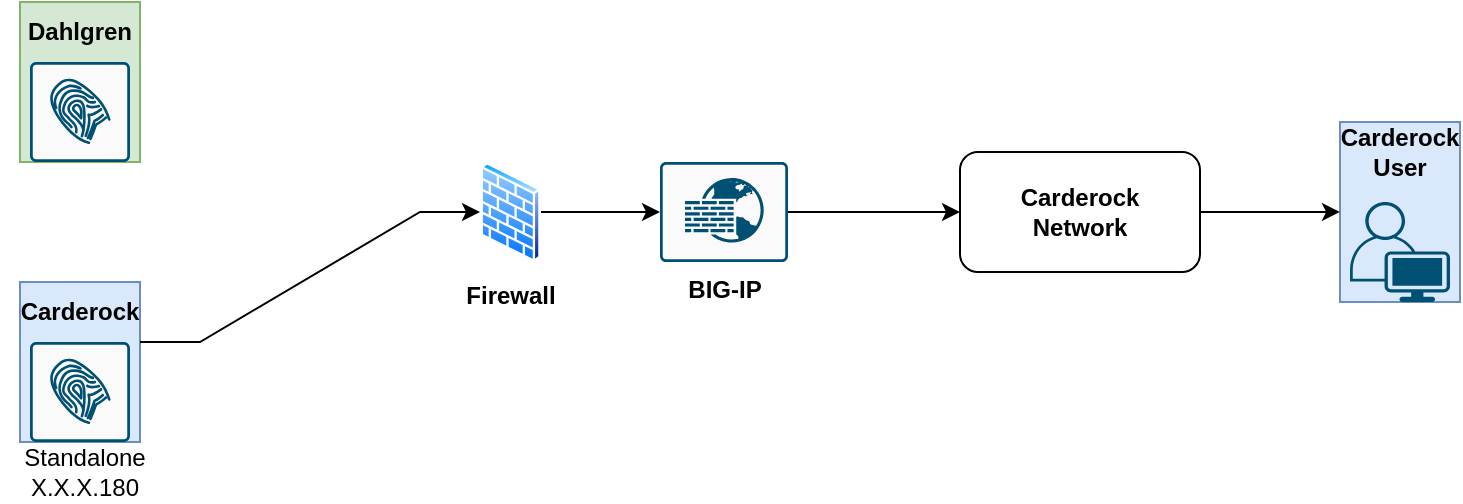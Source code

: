 <mxfile version="24.8.0">
  <diagram name="Page-1" id="822b0af5-4adb-64df-f703-e8dfc1f81529">
    <mxGraphModel dx="1094" dy="678" grid="1" gridSize="10" guides="1" tooltips="1" connect="1" arrows="1" fold="1" page="1" pageScale="1" pageWidth="1100" pageHeight="850" background="none" math="0" shadow="0">
      <root>
        <mxCell id="0" />
        <mxCell id="1" parent="0" />
        <mxCell id="XOzi0zgnYEqHRwpfXag4-5" value="" style="group;fillColor=#dae8fc;strokeColor=#6c8ebf;" vertex="1" connectable="0" parent="1">
          <mxGeometry x="80" y="210" width="60" height="80" as="geometry" />
        </mxCell>
        <mxCell id="XOzi0zgnYEqHRwpfXag4-1" value="" style="sketch=0;points=[[0.015,0.015,0],[0.985,0.015,0],[0.985,0.985,0],[0.015,0.985,0],[0.25,0,0],[0.5,0,0],[0.75,0,0],[1,0.25,0],[1,0.5,0],[1,0.75,0],[0.75,1,0],[0.5,1,0],[0.25,1,0],[0,0.75,0],[0,0.5,0],[0,0.25,0]];verticalLabelPosition=bottom;html=1;verticalAlign=top;aspect=fixed;align=center;pointerEvents=1;shape=mxgraph.cisco19.rect;prIcon=ise;fillColor=#FAFAFA;strokeColor=#005073;" vertex="1" parent="XOzi0zgnYEqHRwpfXag4-5">
          <mxGeometry x="5" y="30" width="50" height="50" as="geometry" />
        </mxCell>
        <mxCell id="XOzi0zgnYEqHRwpfXag4-4" value="&lt;b&gt;Carderock&lt;/b&gt;" style="text;html=1;align=center;verticalAlign=middle;whiteSpace=wrap;rounded=0;" vertex="1" parent="XOzi0zgnYEqHRwpfXag4-5">
          <mxGeometry width="60" height="30" as="geometry" />
        </mxCell>
        <mxCell id="XOzi0zgnYEqHRwpfXag4-6" value="" style="group;fillColor=#d5e8d4;strokeColor=#82b366;" vertex="1" connectable="0" parent="1">
          <mxGeometry x="80" y="70" width="60" height="80" as="geometry" />
        </mxCell>
        <mxCell id="XOzi0zgnYEqHRwpfXag4-7" value="" style="sketch=0;points=[[0.015,0.015,0],[0.985,0.015,0],[0.985,0.985,0],[0.015,0.985,0],[0.25,0,0],[0.5,0,0],[0.75,0,0],[1,0.25,0],[1,0.5,0],[1,0.75,0],[0.75,1,0],[0.5,1,0],[0.25,1,0],[0,0.75,0],[0,0.5,0],[0,0.25,0]];verticalLabelPosition=bottom;html=1;verticalAlign=top;aspect=fixed;align=center;pointerEvents=1;shape=mxgraph.cisco19.rect;prIcon=ise;fillColor=#FAFAFA;strokeColor=#005073;" vertex="1" parent="XOzi0zgnYEqHRwpfXag4-6">
          <mxGeometry x="5" y="30" width="50" height="50" as="geometry" />
        </mxCell>
        <mxCell id="XOzi0zgnYEqHRwpfXag4-8" value="&lt;b&gt;Dahlgren&lt;/b&gt;" style="text;html=1;align=center;verticalAlign=middle;whiteSpace=wrap;rounded=0;" vertex="1" parent="XOzi0zgnYEqHRwpfXag4-6">
          <mxGeometry width="60" height="30" as="geometry" />
        </mxCell>
        <mxCell id="XOzi0zgnYEqHRwpfXag4-10" value="" style="group;fillColor=#dae8fc;strokeColor=#6c8ebf;" vertex="1" connectable="0" parent="1">
          <mxGeometry x="740" y="130" width="60" height="90" as="geometry" />
        </mxCell>
        <mxCell id="XOzi0zgnYEqHRwpfXag4-3" value="" style="points=[[0.35,0,0],[0.98,0.51,0],[1,0.71,0],[0.67,1,0],[0,0.795,0],[0,0.65,0]];verticalLabelPosition=bottom;sketch=0;html=1;verticalAlign=top;aspect=fixed;align=center;pointerEvents=1;shape=mxgraph.cisco19.user;fillColor=#005073;strokeColor=none;" vertex="1" parent="XOzi0zgnYEqHRwpfXag4-10">
          <mxGeometry x="5" y="40" width="50" height="50" as="geometry" />
        </mxCell>
        <mxCell id="XOzi0zgnYEqHRwpfXag4-9" value="&lt;b&gt;Carderock&lt;/b&gt;&lt;div&gt;&lt;b&gt;User&lt;/b&gt;&lt;/div&gt;" style="text;html=1;align=center;verticalAlign=middle;whiteSpace=wrap;rounded=0;" vertex="1" parent="XOzi0zgnYEqHRwpfXag4-10">
          <mxGeometry width="60" height="30" as="geometry" />
        </mxCell>
        <mxCell id="XOzi0zgnYEqHRwpfXag4-11" value="&lt;div&gt;Standalone&lt;/div&gt;X.X.X.180" style="text;html=1;align=center;verticalAlign=middle;whiteSpace=wrap;rounded=0;" vertex="1" parent="1">
          <mxGeometry x="70" y="290" width="85" height="30" as="geometry" />
        </mxCell>
        <mxCell id="XOzi0zgnYEqHRwpfXag4-12" value="&lt;b&gt;Firewall&lt;/b&gt;" style="image;aspect=fixed;perimeter=ellipsePerimeter;html=1;align=center;shadow=0;dashed=0;spacingTop=3;image=img/lib/active_directory/firewall.svg;" vertex="1" parent="1">
          <mxGeometry x="310" y="150" width="30.5" height="50" as="geometry" />
        </mxCell>
        <mxCell id="XOzi0zgnYEqHRwpfXag4-18" style="edgeStyle=orthogonalEdgeStyle;rounded=0;orthogonalLoop=1;jettySize=auto;html=1;exitX=1;exitY=0.5;exitDx=0;exitDy=0;exitPerimeter=0;entryX=0;entryY=0.5;entryDx=0;entryDy=0;" edge="1" parent="1" source="XOzi0zgnYEqHRwpfXag4-13" target="XOzi0zgnYEqHRwpfXag4-14">
          <mxGeometry relative="1" as="geometry" />
        </mxCell>
        <mxCell id="XOzi0zgnYEqHRwpfXag4-13" value="&lt;b&gt;BIG-IP&lt;/b&gt;" style="sketch=0;points=[[0.015,0.015,0],[0.985,0.015,0],[0.985,0.985,0],[0.015,0.985,0],[0.25,0,0],[0.5,0,0],[0.75,0,0],[1,0.25,0],[1,0.5,0],[1,0.75,0],[0.75,1,0],[0.5,1,0],[0.25,1,0],[0,0.75,0],[0,0.5,0],[0,0.25,0]];verticalLabelPosition=bottom;html=1;verticalAlign=top;aspect=fixed;align=center;pointerEvents=1;shape=mxgraph.cisco19.rect;prIcon=web_application_firewall;fillColor=#FAFAFA;strokeColor=#005073;" vertex="1" parent="1">
          <mxGeometry x="400" y="150" width="64" height="50" as="geometry" />
        </mxCell>
        <mxCell id="XOzi0zgnYEqHRwpfXag4-19" style="edgeStyle=orthogonalEdgeStyle;rounded=0;orthogonalLoop=1;jettySize=auto;html=1;exitX=1;exitY=0.5;exitDx=0;exitDy=0;" edge="1" parent="1" source="XOzi0zgnYEqHRwpfXag4-14">
          <mxGeometry relative="1" as="geometry">
            <mxPoint x="740" y="174.941" as="targetPoint" />
          </mxGeometry>
        </mxCell>
        <mxCell id="XOzi0zgnYEqHRwpfXag4-14" value="&lt;b&gt;Carderock&lt;/b&gt;&lt;div&gt;&lt;b&gt;Network&lt;/b&gt;&lt;/div&gt;" style="rounded=1;whiteSpace=wrap;html=1;" vertex="1" parent="1">
          <mxGeometry x="550" y="145" width="120" height="60" as="geometry" />
        </mxCell>
        <mxCell id="XOzi0zgnYEqHRwpfXag4-16" style="edgeStyle=entityRelationEdgeStyle;rounded=0;orthogonalLoop=1;jettySize=auto;html=1;exitX=1;exitY=1;exitDx=0;exitDy=0;entryX=0;entryY=0.5;entryDx=0;entryDy=0;" edge="1" parent="1" source="XOzi0zgnYEqHRwpfXag4-4" target="XOzi0zgnYEqHRwpfXag4-12">
          <mxGeometry relative="1" as="geometry" />
        </mxCell>
        <mxCell id="XOzi0zgnYEqHRwpfXag4-17" style="edgeStyle=orthogonalEdgeStyle;rounded=0;orthogonalLoop=1;jettySize=auto;html=1;exitX=1;exitY=0.5;exitDx=0;exitDy=0;entryX=0;entryY=0.5;entryDx=0;entryDy=0;entryPerimeter=0;" edge="1" parent="1" source="XOzi0zgnYEqHRwpfXag4-12" target="XOzi0zgnYEqHRwpfXag4-13">
          <mxGeometry relative="1" as="geometry" />
        </mxCell>
      </root>
    </mxGraphModel>
  </diagram>
</mxfile>

